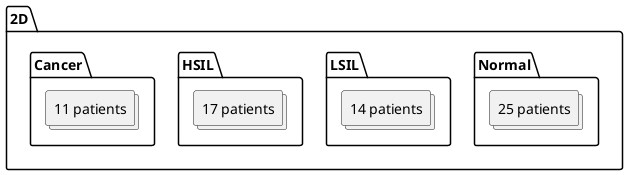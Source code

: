 @startuml 2D_data_architecture

folder 2D {
    folder Normal {
        collections 25patients as "25 patients"
    }
    folder LSIL {
        collections 14patients as "14 patients"
    }
    folder HSIL {
        collections 17patients as "17 patients"
    }
    folder Cancer {
        collections 11patients as "11 patients"
    }
}

@enduml
